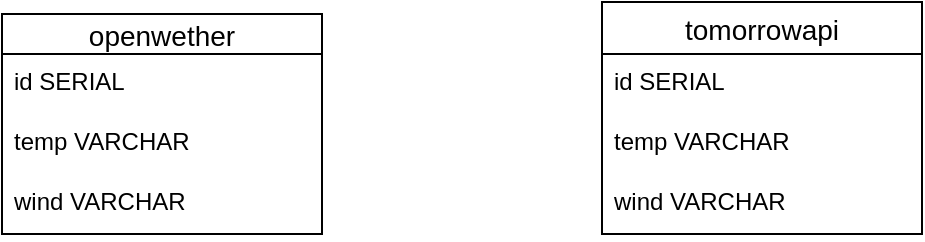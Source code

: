 <mxfile version="15.8.6" type="device"><diagram id="l9Cyx0g7NYXdhNpe2ZMA" name="Page-1"><mxGraphModel dx="1374" dy="765" grid="1" gridSize="10" guides="1" tooltips="1" connect="1" arrows="1" fold="1" page="1" pageScale="1" pageWidth="827" pageHeight="1169" math="0" shadow="0"><root><mxCell id="0"/><mxCell id="1" parent="0"/><mxCell id="kGcYYYpAKzriwz99c7NO-1" value="openwether" style="swimlane;fontStyle=0;childLayout=stackLayout;horizontal=1;startSize=20;horizontalStack=0;resizeParent=1;resizeParentMax=0;resizeLast=0;collapsible=1;marginBottom=0;align=center;fontSize=14;" vertex="1" parent="1"><mxGeometry x="180" y="426" width="160" height="110" as="geometry"/></mxCell><mxCell id="kGcYYYpAKzriwz99c7NO-2" value="id SERIAL" style="text;strokeColor=none;fillColor=none;spacingLeft=4;spacingRight=4;overflow=hidden;rotatable=0;points=[[0,0.5],[1,0.5]];portConstraint=eastwest;fontSize=12;" vertex="1" parent="kGcYYYpAKzriwz99c7NO-1"><mxGeometry y="20" width="160" height="30" as="geometry"/></mxCell><mxCell id="kGcYYYpAKzriwz99c7NO-3" value="temp VARCHAR" style="text;strokeColor=none;fillColor=none;spacingLeft=4;spacingRight=4;overflow=hidden;rotatable=0;points=[[0,0.5],[1,0.5]];portConstraint=eastwest;fontSize=12;" vertex="1" parent="kGcYYYpAKzriwz99c7NO-1"><mxGeometry y="50" width="160" height="30" as="geometry"/></mxCell><mxCell id="kGcYYYpAKzriwz99c7NO-4" value="wind VARCHAR" style="text;strokeColor=none;fillColor=none;spacingLeft=4;spacingRight=4;overflow=hidden;rotatable=0;points=[[0,0.5],[1,0.5]];portConstraint=eastwest;fontSize=12;" vertex="1" parent="kGcYYYpAKzriwz99c7NO-1"><mxGeometry y="80" width="160" height="30" as="geometry"/></mxCell><mxCell id="kGcYYYpAKzriwz99c7NO-5" value="tomorrowapi" style="swimlane;fontStyle=0;childLayout=stackLayout;horizontal=1;startSize=26;horizontalStack=0;resizeParent=1;resizeParentMax=0;resizeLast=0;collapsible=1;marginBottom=0;align=center;fontSize=14;" vertex="1" parent="1"><mxGeometry x="480" y="420" width="160" height="116" as="geometry"/></mxCell><mxCell id="kGcYYYpAKzriwz99c7NO-6" value="id SERIAL" style="text;strokeColor=none;fillColor=none;spacingLeft=4;spacingRight=4;overflow=hidden;rotatable=0;points=[[0,0.5],[1,0.5]];portConstraint=eastwest;fontSize=12;" vertex="1" parent="kGcYYYpAKzriwz99c7NO-5"><mxGeometry y="26" width="160" height="30" as="geometry"/></mxCell><mxCell id="kGcYYYpAKzriwz99c7NO-7" value="temp VARCHAR" style="text;strokeColor=none;fillColor=none;spacingLeft=4;spacingRight=4;overflow=hidden;rotatable=0;points=[[0,0.5],[1,0.5]];portConstraint=eastwest;fontSize=12;" vertex="1" parent="kGcYYYpAKzriwz99c7NO-5"><mxGeometry y="56" width="160" height="30" as="geometry"/></mxCell><mxCell id="kGcYYYpAKzriwz99c7NO-8" value="wind VARCHAR" style="text;strokeColor=none;fillColor=none;spacingLeft=4;spacingRight=4;overflow=hidden;rotatable=0;points=[[0,0.5],[1,0.5]];portConstraint=eastwest;fontSize=12;" vertex="1" parent="kGcYYYpAKzriwz99c7NO-5"><mxGeometry y="86" width="160" height="30" as="geometry"/></mxCell></root></mxGraphModel></diagram></mxfile>